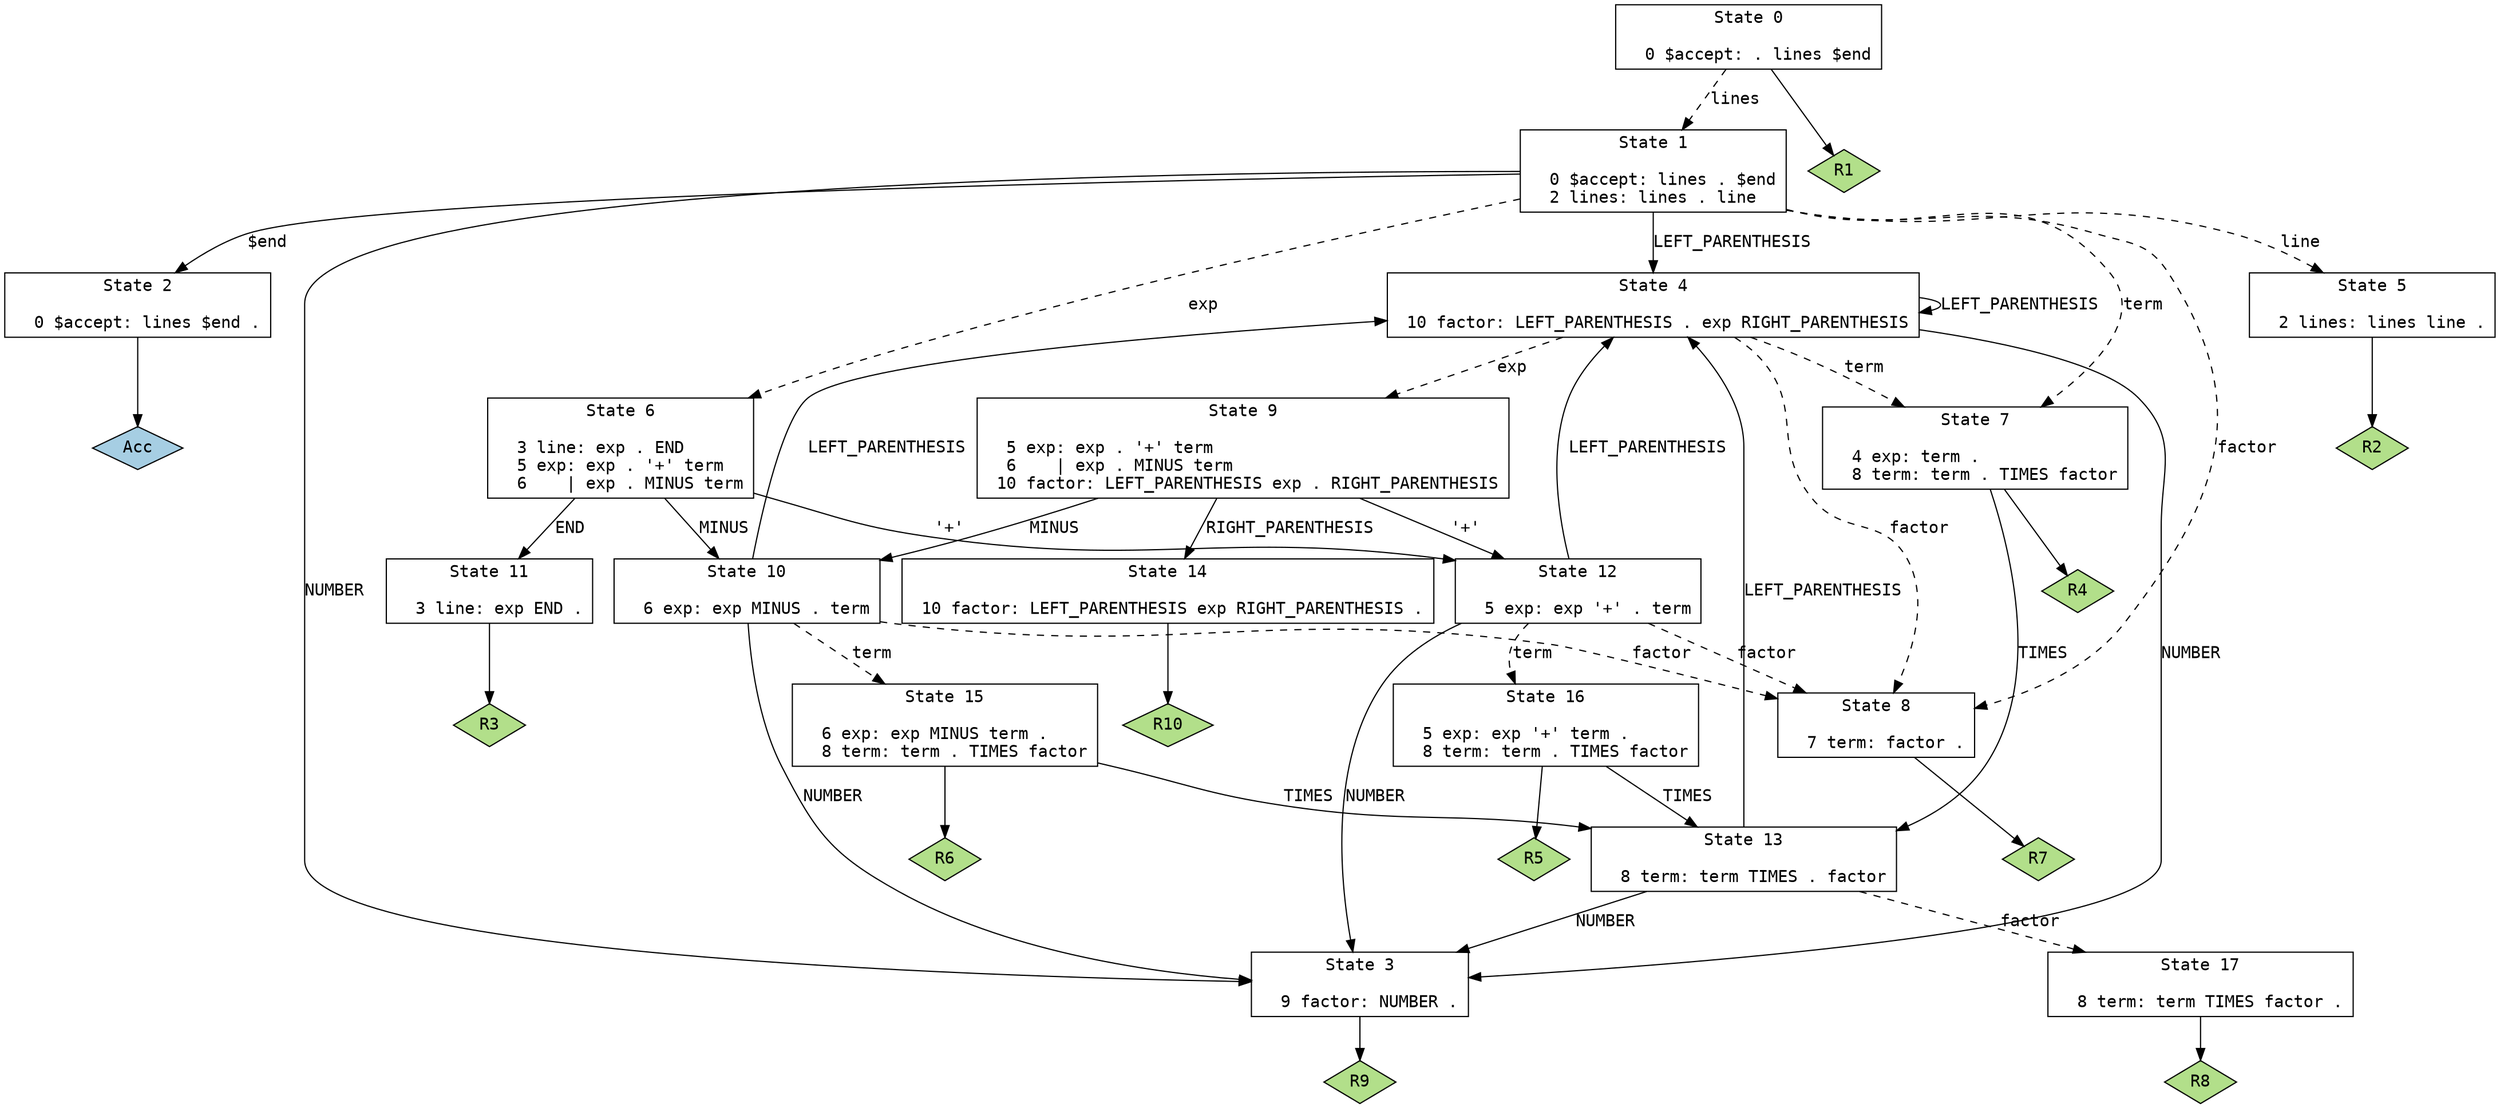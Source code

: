 // Generated by GNU Bison 3.5.1.
// Report bugs to <bug-bison@gnu.org>.
// Home page: <https://www.gnu.org/software/bison/>.

digraph "parser.y"
{
  node [fontname = courier, shape = box, colorscheme = paired6]
  edge [fontname = courier]

  0 [label="State 0\n\l  0 $accept: . lines $end\l"]
  0 -> 1 [style=dashed label="lines"]
  0 -> "0R1" [style=solid]
 "0R1" [label="R1", fillcolor=3, shape=diamond, style=filled]
  1 [label="State 1\n\l  0 $accept: lines . $end\l  2 lines: lines . line\l"]
  1 -> 2 [style=solid label="$end"]
  1 -> 3 [style=solid label="NUMBER"]
  1 -> 4 [style=solid label="LEFT_PARENTHESIS"]
  1 -> 5 [style=dashed label="line"]
  1 -> 6 [style=dashed label="exp"]
  1 -> 7 [style=dashed label="term"]
  1 -> 8 [style=dashed label="factor"]
  2 [label="State 2\n\l  0 $accept: lines $end .\l"]
  2 -> "2R0" [style=solid]
 "2R0" [label="Acc", fillcolor=1, shape=diamond, style=filled]
  3 [label="State 3\n\l  9 factor: NUMBER .\l"]
  3 -> "3R9" [style=solid]
 "3R9" [label="R9", fillcolor=3, shape=diamond, style=filled]
  4 [label="State 4\n\l 10 factor: LEFT_PARENTHESIS . exp RIGHT_PARENTHESIS\l"]
  4 -> 3 [style=solid label="NUMBER"]
  4 -> 4 [style=solid label="LEFT_PARENTHESIS"]
  4 -> 9 [style=dashed label="exp"]
  4 -> 7 [style=dashed label="term"]
  4 -> 8 [style=dashed label="factor"]
  5 [label="State 5\n\l  2 lines: lines line .\l"]
  5 -> "5R2" [style=solid]
 "5R2" [label="R2", fillcolor=3, shape=diamond, style=filled]
  6 [label="State 6\n\l  3 line: exp . END\l  5 exp: exp . '+' term\l  6    | exp . MINUS term\l"]
  6 -> 10 [style=solid label="MINUS"]
  6 -> 11 [style=solid label="END"]
  6 -> 12 [style=solid label="'+'"]
  7 [label="State 7\n\l  4 exp: term .\l  8 term: term . TIMES factor\l"]
  7 -> 13 [style=solid label="TIMES"]
  7 -> "7R4" [style=solid]
 "7R4" [label="R4", fillcolor=3, shape=diamond, style=filled]
  8 [label="State 8\n\l  7 term: factor .\l"]
  8 -> "8R7" [style=solid]
 "8R7" [label="R7", fillcolor=3, shape=diamond, style=filled]
  9 [label="State 9\n\l  5 exp: exp . '+' term\l  6    | exp . MINUS term\l 10 factor: LEFT_PARENTHESIS exp . RIGHT_PARENTHESIS\l"]
  9 -> 10 [style=solid label="MINUS"]
  9 -> 14 [style=solid label="RIGHT_PARENTHESIS"]
  9 -> 12 [style=solid label="'+'"]
  10 [label="State 10\n\l  6 exp: exp MINUS . term\l"]
  10 -> 3 [style=solid label="NUMBER"]
  10 -> 4 [style=solid label="LEFT_PARENTHESIS"]
  10 -> 15 [style=dashed label="term"]
  10 -> 8 [style=dashed label="factor"]
  11 [label="State 11\n\l  3 line: exp END .\l"]
  11 -> "11R3" [style=solid]
 "11R3" [label="R3", fillcolor=3, shape=diamond, style=filled]
  12 [label="State 12\n\l  5 exp: exp '+' . term\l"]
  12 -> 3 [style=solid label="NUMBER"]
  12 -> 4 [style=solid label="LEFT_PARENTHESIS"]
  12 -> 16 [style=dashed label="term"]
  12 -> 8 [style=dashed label="factor"]
  13 [label="State 13\n\l  8 term: term TIMES . factor\l"]
  13 -> 3 [style=solid label="NUMBER"]
  13 -> 4 [style=solid label="LEFT_PARENTHESIS"]
  13 -> 17 [style=dashed label="factor"]
  14 [label="State 14\n\l 10 factor: LEFT_PARENTHESIS exp RIGHT_PARENTHESIS .\l"]
  14 -> "14R10" [style=solid]
 "14R10" [label="R10", fillcolor=3, shape=diamond, style=filled]
  15 [label="State 15\n\l  6 exp: exp MINUS term .\l  8 term: term . TIMES factor\l"]
  15 -> 13 [style=solid label="TIMES"]
  15 -> "15R6" [style=solid]
 "15R6" [label="R6", fillcolor=3, shape=diamond, style=filled]
  16 [label="State 16\n\l  5 exp: exp '+' term .\l  8 term: term . TIMES factor\l"]
  16 -> 13 [style=solid label="TIMES"]
  16 -> "16R5" [style=solid]
 "16R5" [label="R5", fillcolor=3, shape=diamond, style=filled]
  17 [label="State 17\n\l  8 term: term TIMES factor .\l"]
  17 -> "17R8" [style=solid]
 "17R8" [label="R8", fillcolor=3, shape=diamond, style=filled]
}
